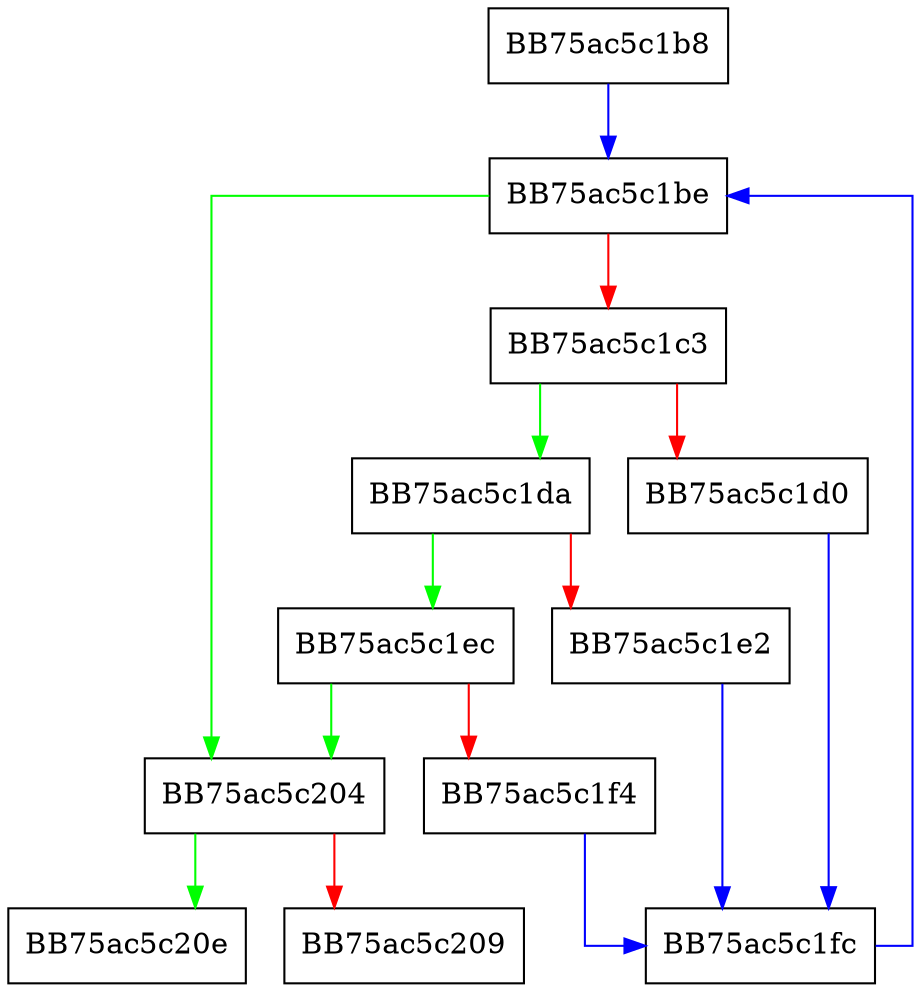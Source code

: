 digraph getValue {
  node [shape="box"];
  graph [splines=ortho];
  BB75ac5c1b8 -> BB75ac5c1be [color="blue"];
  BB75ac5c1be -> BB75ac5c204 [color="green"];
  BB75ac5c1be -> BB75ac5c1c3 [color="red"];
  BB75ac5c1c3 -> BB75ac5c1da [color="green"];
  BB75ac5c1c3 -> BB75ac5c1d0 [color="red"];
  BB75ac5c1d0 -> BB75ac5c1fc [color="blue"];
  BB75ac5c1da -> BB75ac5c1ec [color="green"];
  BB75ac5c1da -> BB75ac5c1e2 [color="red"];
  BB75ac5c1e2 -> BB75ac5c1fc [color="blue"];
  BB75ac5c1ec -> BB75ac5c204 [color="green"];
  BB75ac5c1ec -> BB75ac5c1f4 [color="red"];
  BB75ac5c1f4 -> BB75ac5c1fc [color="blue"];
  BB75ac5c1fc -> BB75ac5c1be [color="blue"];
  BB75ac5c204 -> BB75ac5c20e [color="green"];
  BB75ac5c204 -> BB75ac5c209 [color="red"];
}